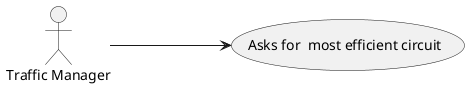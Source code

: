 @startuml
'https://plantuml.com/use-case-diagram

left to right direction

:Traffic Manager: as TM
(Asks for  most efficient circuit) as (Use)

TM ---> (Use)
@enduml